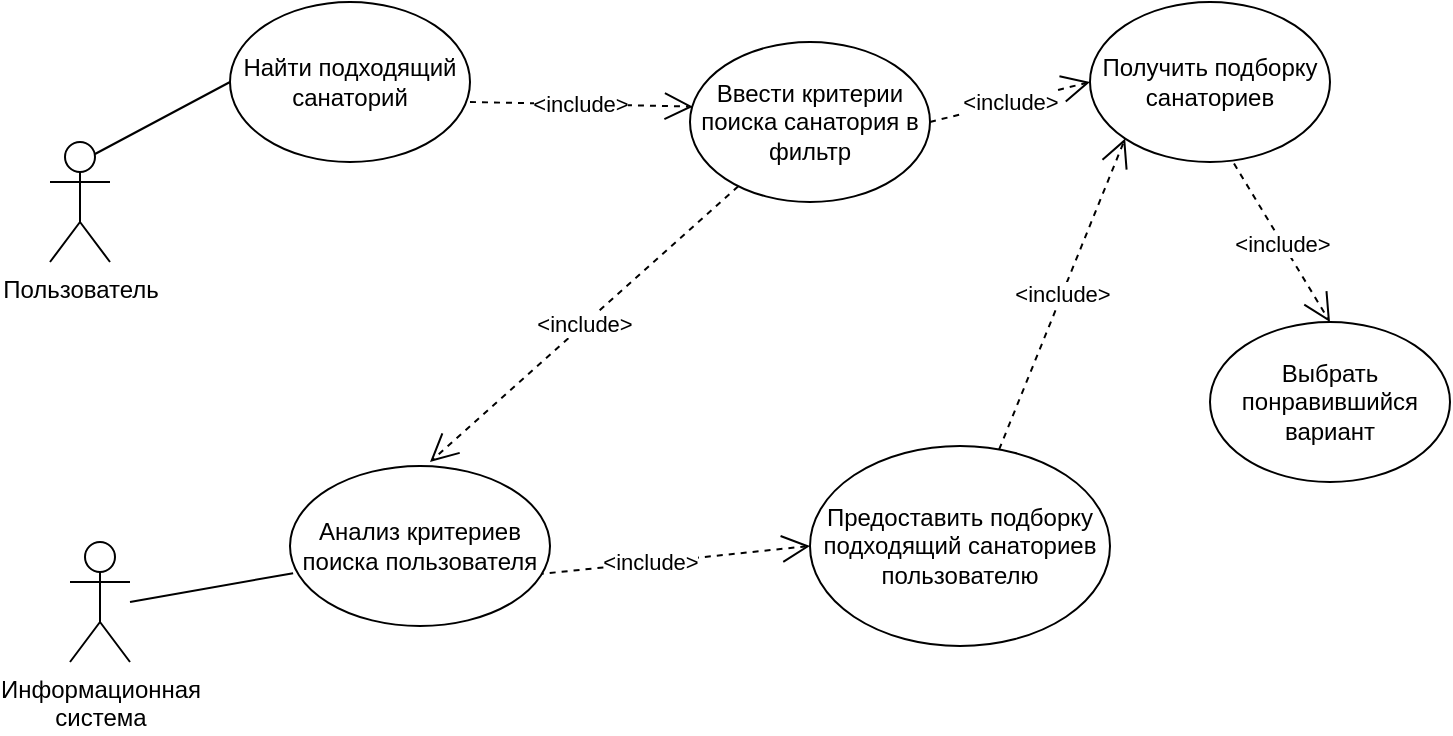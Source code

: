 <mxfile version="20.6.2" type="device"><diagram id="W4ufQJurab-2Dees3KTq" name="Страница 1"><mxGraphModel dx="1038" dy="555" grid="1" gridSize="10" guides="1" tooltips="1" connect="1" arrows="1" fold="1" page="1" pageScale="1" pageWidth="827" pageHeight="583" math="0" shadow="0"><root><mxCell id="0"/><mxCell id="1" parent="0"/><mxCell id="GcTT-BvCm1B_Foo9uRIs-1" value="Информационная&lt;br&gt;система" style="shape=umlActor;verticalLabelPosition=bottom;verticalAlign=top;html=1;outlineConnect=0;" parent="1" vertex="1"><mxGeometry x="60" y="340" width="30" height="60" as="geometry"/></mxCell><mxCell id="GcTT-BvCm1B_Foo9uRIs-2" value="Пользователь" style="shape=umlActor;verticalLabelPosition=bottom;verticalAlign=top;html=1;outlineConnect=0;" parent="1" vertex="1"><mxGeometry x="50" y="140" width="30" height="60" as="geometry"/></mxCell><mxCell id="GcTT-BvCm1B_Foo9uRIs-3" value="Найти подходящий санаторий" style="ellipse;whiteSpace=wrap;html=1;" parent="1" vertex="1"><mxGeometry x="140" y="70" width="120" height="80" as="geometry"/></mxCell><mxCell id="GcTT-BvCm1B_Foo9uRIs-4" value="" style="endArrow=none;html=1;rounded=0;entryX=0;entryY=0.5;entryDx=0;entryDy=0;exitX=0.75;exitY=0.1;exitDx=0;exitDy=0;exitPerimeter=0;" parent="1" source="GcTT-BvCm1B_Foo9uRIs-2" target="GcTT-BvCm1B_Foo9uRIs-3" edge="1"><mxGeometry width="50" height="50" relative="1" as="geometry"><mxPoint x="230" y="180" as="sourcePoint"/><mxPoint x="280" y="130" as="targetPoint"/></mxGeometry></mxCell><mxCell id="GcTT-BvCm1B_Foo9uRIs-5" value="&amp;lt;include&amp;gt;" style="endArrow=open;endSize=12;dashed=1;html=1;rounded=0;entryX=0.012;entryY=0.404;entryDx=0;entryDy=0;entryPerimeter=0;" parent="1" target="GcTT-BvCm1B_Foo9uRIs-6" edge="1"><mxGeometry width="160" relative="1" as="geometry"><mxPoint x="260" y="120" as="sourcePoint"/><mxPoint x="400" y="119.5" as="targetPoint"/></mxGeometry></mxCell><mxCell id="GcTT-BvCm1B_Foo9uRIs-6" value="Ввести критерии поиска санатория в фильтр" style="ellipse;whiteSpace=wrap;html=1;" parent="1" vertex="1"><mxGeometry x="370" y="90" width="120" height="80" as="geometry"/></mxCell><mxCell id="GcTT-BvCm1B_Foo9uRIs-8" value="Получить подборку санаториев" style="ellipse;whiteSpace=wrap;html=1;" parent="1" vertex="1"><mxGeometry x="570" y="70" width="120" height="80" as="geometry"/></mxCell><mxCell id="GcTT-BvCm1B_Foo9uRIs-11" value="&amp;lt;include&amp;gt;" style="endArrow=open;endSize=12;dashed=1;html=1;rounded=0;entryX=0;entryY=0.5;entryDx=0;entryDy=0;exitX=1;exitY=0.5;exitDx=0;exitDy=0;" parent="1" source="GcTT-BvCm1B_Foo9uRIs-6" target="GcTT-BvCm1B_Foo9uRIs-8" edge="1"><mxGeometry width="160" relative="1" as="geometry"><mxPoint x="260" y="139.5" as="sourcePoint"/><mxPoint x="435.44" y="132.32" as="targetPoint"/></mxGeometry></mxCell><mxCell id="GcTT-BvCm1B_Foo9uRIs-13" value="Предоставить подборку подходящий санаториев пользователю" style="ellipse;whiteSpace=wrap;html=1;" parent="1" vertex="1"><mxGeometry x="430" y="292" width="150" height="100" as="geometry"/></mxCell><mxCell id="GcTT-BvCm1B_Foo9uRIs-15" value="&amp;lt;include&amp;gt;" style="endArrow=open;endSize=12;dashed=1;html=1;rounded=0;entryX=0;entryY=0.5;entryDx=0;entryDy=0;" parent="1" edge="1" target="GcTT-BvCm1B_Foo9uRIs-13"><mxGeometry width="160" relative="1" as="geometry"><mxPoint x="270" y="358.59" as="sourcePoint"/><mxPoint x="401.44" y="361.41" as="targetPoint"/></mxGeometry></mxCell><mxCell id="GcTT-BvCm1B_Foo9uRIs-16" value="Анализ критериев поиска пользователя" style="ellipse;whiteSpace=wrap;html=1;" parent="1" vertex="1"><mxGeometry x="170" y="302" width="130" height="80" as="geometry"/></mxCell><mxCell id="GcTT-BvCm1B_Foo9uRIs-17" value="Выбрать понравившийся вариант" style="ellipse;whiteSpace=wrap;html=1;" parent="1" vertex="1"><mxGeometry x="630" y="230" width="120" height="80" as="geometry"/></mxCell><mxCell id="GcTT-BvCm1B_Foo9uRIs-18" value="&amp;lt;include&amp;gt;" style="endArrow=open;endSize=12;dashed=1;html=1;rounded=0;entryX=0.5;entryY=0;entryDx=0;entryDy=0;exitX=0.6;exitY=1.01;exitDx=0;exitDy=0;exitPerimeter=0;" parent="1" target="GcTT-BvCm1B_Foo9uRIs-17" edge="1" source="GcTT-BvCm1B_Foo9uRIs-8"><mxGeometry width="160" relative="1" as="geometry"><mxPoint x="620" y="170" as="sourcePoint"/><mxPoint x="751.44" y="172.82" as="targetPoint"/></mxGeometry></mxCell><mxCell id="yTLhstMKTkh5GV8N7eH_-1" value="&amp;lt;include&amp;gt;" style="endArrow=open;endSize=12;dashed=1;html=1;rounded=0;entryX=0;entryY=1;entryDx=0;entryDy=0;" edge="1" parent="1" source="GcTT-BvCm1B_Foo9uRIs-13" target="GcTT-BvCm1B_Foo9uRIs-8"><mxGeometry width="160" relative="1" as="geometry"><mxPoint x="270" y="280" as="sourcePoint"/><mxPoint x="340" y="340" as="targetPoint"/></mxGeometry></mxCell><mxCell id="yTLhstMKTkh5GV8N7eH_-2" value="" style="endArrow=none;html=1;rounded=0;entryX=0.012;entryY=0.67;entryDx=0;entryDy=0;entryPerimeter=0;" edge="1" parent="1" target="GcTT-BvCm1B_Foo9uRIs-16"><mxGeometry width="50" height="50" relative="1" as="geometry"><mxPoint x="90" y="370" as="sourcePoint"/><mxPoint x="163.237" y="386.815" as="targetPoint"/><Array as="points"/></mxGeometry></mxCell><mxCell id="yTLhstMKTkh5GV8N7eH_-3" value="&amp;lt;include&amp;gt;" style="endArrow=open;endSize=12;dashed=1;html=1;rounded=0;" edge="1" parent="1" source="GcTT-BvCm1B_Foo9uRIs-6"><mxGeometry width="160" relative="1" as="geometry"><mxPoint x="330" y="180" as="sourcePoint"/><mxPoint x="240" y="300" as="targetPoint"/></mxGeometry></mxCell></root></mxGraphModel></diagram></mxfile>